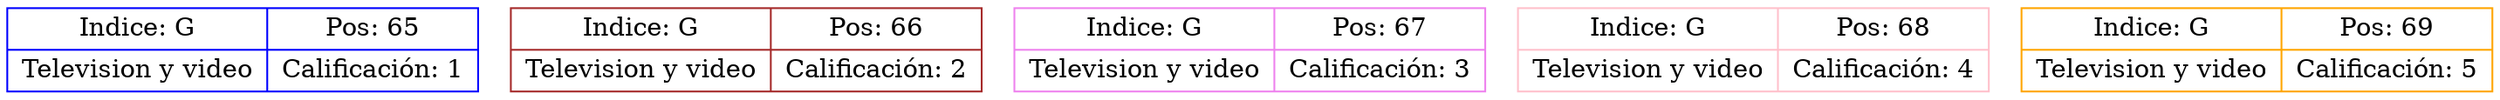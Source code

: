 digraph Daniel13{
node[shape=record];
node65[color=blue, fillcolor=gray, label="{Indice: G|Television y video}|{Pos: 65|Calificación: 1}"];
node66[color=brown, fillcolor=brown, label="{Indice: G|Television y video}|{Pos: 66|Calificación: 2}"];
node67[color=violet, fillcolor=green, label="{Indice: G|Television y video}|{Pos: 67|Calificación: 3}"];
node68[color=pink, fillcolor=violet, label="{Indice: G|Television y video}|{Pos: 68|Calificación: 4}"];
node69[color=orange, fillcolor=blue, label="{Indice: G|Television y video}|{Pos: 69|Calificación: 5}"];
}